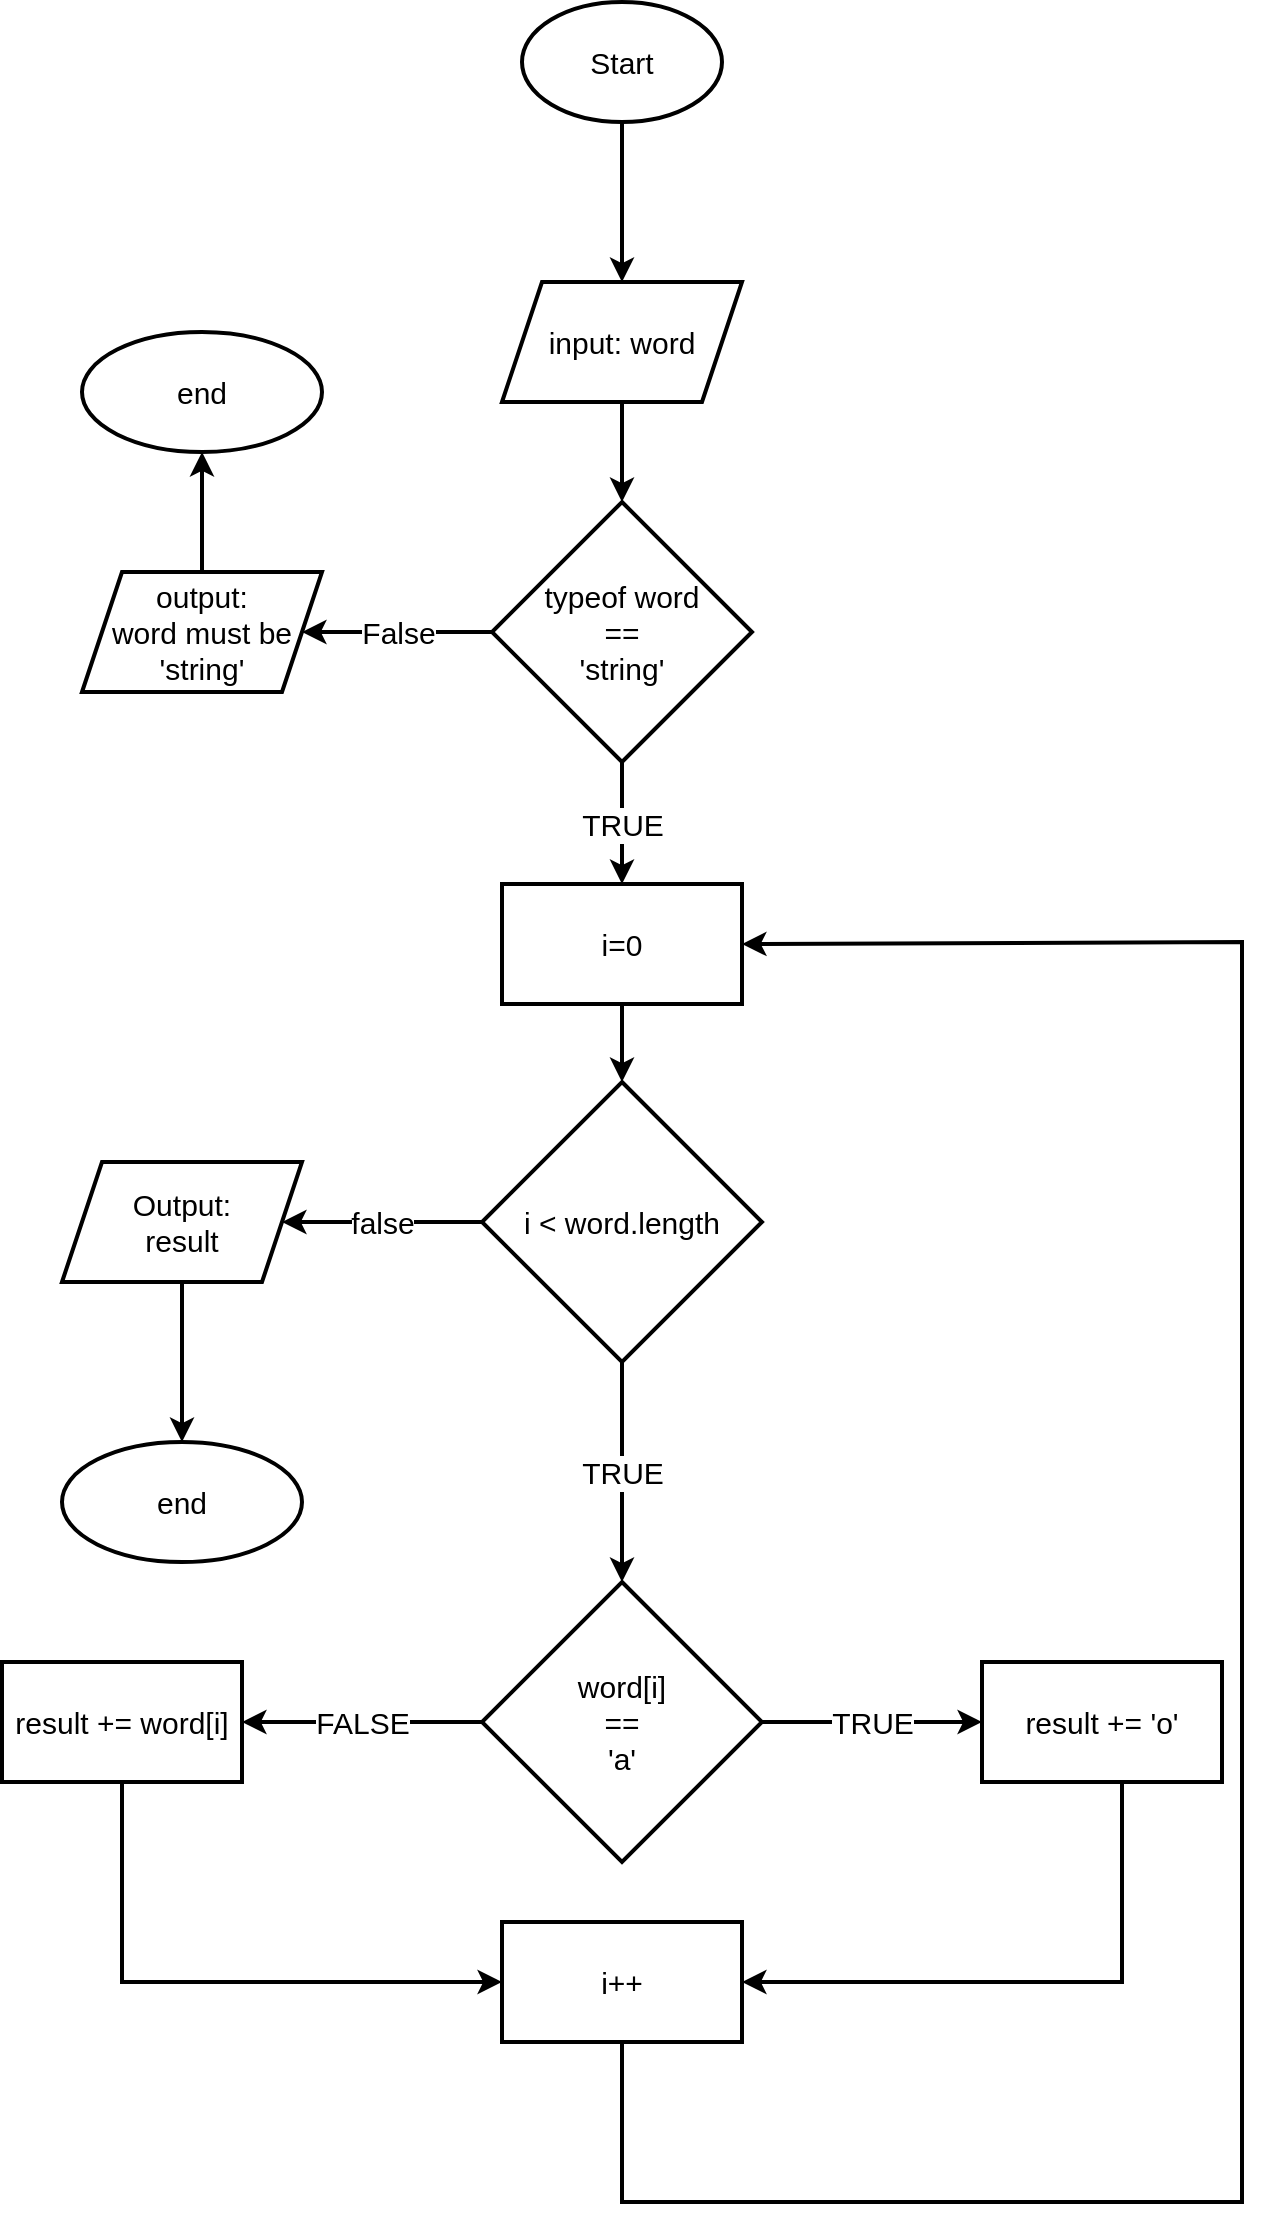 <mxfile version="20.5.1" type="device"><diagram id="C5RBs43oDa-KdzZeNtuy" name="Page-1"><mxGraphModel dx="1578" dy="895" grid="1" gridSize="10" guides="1" tooltips="1" connect="1" arrows="1" fold="1" page="1" pageScale="1" pageWidth="827" pageHeight="1169" math="0" shadow="0"><root><mxCell id="WIyWlLk6GJQsqaUBKTNV-0"/><mxCell id="WIyWlLk6GJQsqaUBKTNV-1" parent="WIyWlLk6GJQsqaUBKTNV-0"/><mxCell id="UPKNZFsaDmD6lfa7joEn-2" value="" style="edgeStyle=orthogonalEdgeStyle;rounded=0;orthogonalLoop=1;jettySize=auto;html=1;strokeWidth=2;fontSize=15;" edge="1" parent="WIyWlLk6GJQsqaUBKTNV-1" source="UPKNZFsaDmD6lfa7joEn-0" target="UPKNZFsaDmD6lfa7joEn-1"><mxGeometry relative="1" as="geometry"/></mxCell><mxCell id="UPKNZFsaDmD6lfa7joEn-0" value="Start" style="strokeWidth=2;html=1;shape=mxgraph.flowchart.start_1;whiteSpace=wrap;fontSize=15;" vertex="1" parent="WIyWlLk6GJQsqaUBKTNV-1"><mxGeometry x="360" y="40" width="100" height="60" as="geometry"/></mxCell><mxCell id="UPKNZFsaDmD6lfa7joEn-4" value="" style="edgeStyle=orthogonalEdgeStyle;rounded=0;orthogonalLoop=1;jettySize=auto;html=1;strokeWidth=2;fontSize=15;" edge="1" parent="WIyWlLk6GJQsqaUBKTNV-1" source="UPKNZFsaDmD6lfa7joEn-1" target="UPKNZFsaDmD6lfa7joEn-3"><mxGeometry relative="1" as="geometry"/></mxCell><mxCell id="UPKNZFsaDmD6lfa7joEn-1" value="input: word" style="shape=parallelogram;perimeter=parallelogramPerimeter;whiteSpace=wrap;html=1;fixedSize=1;strokeWidth=2;fontSize=15;" vertex="1" parent="WIyWlLk6GJQsqaUBKTNV-1"><mxGeometry x="350" y="180" width="120" height="60" as="geometry"/></mxCell><mxCell id="UPKNZFsaDmD6lfa7joEn-6" value="False" style="edgeStyle=orthogonalEdgeStyle;rounded=0;orthogonalLoop=1;jettySize=auto;html=1;strokeWidth=2;fontSize=15;" edge="1" parent="WIyWlLk6GJQsqaUBKTNV-1" source="UPKNZFsaDmD6lfa7joEn-3" target="UPKNZFsaDmD6lfa7joEn-5"><mxGeometry relative="1" as="geometry"/></mxCell><mxCell id="UPKNZFsaDmD6lfa7joEn-10" value="TRUE" style="edgeStyle=orthogonalEdgeStyle;rounded=0;orthogonalLoop=1;jettySize=auto;html=1;strokeWidth=2;fontSize=15;" edge="1" parent="WIyWlLk6GJQsqaUBKTNV-1" source="UPKNZFsaDmD6lfa7joEn-3" target="UPKNZFsaDmD6lfa7joEn-9"><mxGeometry relative="1" as="geometry"/></mxCell><mxCell id="UPKNZFsaDmD6lfa7joEn-3" value="typeof word &lt;br style=&quot;font-size: 15px;&quot;&gt;==&lt;br style=&quot;font-size: 15px;&quot;&gt;'string'&lt;br style=&quot;font-size: 15px;&quot;&gt;" style="rhombus;whiteSpace=wrap;html=1;strokeWidth=2;fontSize=15;" vertex="1" parent="WIyWlLk6GJQsqaUBKTNV-1"><mxGeometry x="345" y="290" width="130" height="130" as="geometry"/></mxCell><mxCell id="UPKNZFsaDmD6lfa7joEn-8" value="" style="edgeStyle=orthogonalEdgeStyle;rounded=0;orthogonalLoop=1;jettySize=auto;html=1;strokeWidth=2;fontSize=15;" edge="1" parent="WIyWlLk6GJQsqaUBKTNV-1" source="UPKNZFsaDmD6lfa7joEn-5" target="UPKNZFsaDmD6lfa7joEn-7"><mxGeometry relative="1" as="geometry"/></mxCell><mxCell id="UPKNZFsaDmD6lfa7joEn-5" value="output:&lt;br style=&quot;font-size: 15px;&quot;&gt;word must be &lt;br style=&quot;font-size: 15px;&quot;&gt;'string'" style="shape=parallelogram;perimeter=parallelogramPerimeter;whiteSpace=wrap;html=1;fixedSize=1;strokeWidth=2;fontSize=15;" vertex="1" parent="WIyWlLk6GJQsqaUBKTNV-1"><mxGeometry x="140" y="325" width="120" height="60" as="geometry"/></mxCell><mxCell id="UPKNZFsaDmD6lfa7joEn-7" value="end" style="ellipse;whiteSpace=wrap;html=1;strokeWidth=2;fontSize=15;" vertex="1" parent="WIyWlLk6GJQsqaUBKTNV-1"><mxGeometry x="140" y="205" width="120" height="60" as="geometry"/></mxCell><mxCell id="UPKNZFsaDmD6lfa7joEn-12" value="" style="edgeStyle=orthogonalEdgeStyle;rounded=0;orthogonalLoop=1;jettySize=auto;html=1;strokeWidth=2;fontSize=15;" edge="1" parent="WIyWlLk6GJQsqaUBKTNV-1" source="UPKNZFsaDmD6lfa7joEn-9" target="UPKNZFsaDmD6lfa7joEn-11"><mxGeometry relative="1" as="geometry"/></mxCell><mxCell id="UPKNZFsaDmD6lfa7joEn-9" value="i=0" style="whiteSpace=wrap;html=1;fontSize=15;strokeWidth=2;" vertex="1" parent="WIyWlLk6GJQsqaUBKTNV-1"><mxGeometry x="350" y="481" width="120" height="60" as="geometry"/></mxCell><mxCell id="UPKNZFsaDmD6lfa7joEn-14" value="false" style="edgeStyle=orthogonalEdgeStyle;rounded=0;orthogonalLoop=1;jettySize=auto;html=1;strokeWidth=2;fontSize=15;" edge="1" parent="WIyWlLk6GJQsqaUBKTNV-1" source="UPKNZFsaDmD6lfa7joEn-11" target="UPKNZFsaDmD6lfa7joEn-13"><mxGeometry relative="1" as="geometry"/></mxCell><mxCell id="UPKNZFsaDmD6lfa7joEn-22" value="TRUE" style="edgeStyle=orthogonalEdgeStyle;rounded=0;orthogonalLoop=1;jettySize=auto;html=1;strokeWidth=2;fontSize=15;" edge="1" parent="WIyWlLk6GJQsqaUBKTNV-1" source="UPKNZFsaDmD6lfa7joEn-11" target="UPKNZFsaDmD6lfa7joEn-21"><mxGeometry relative="1" as="geometry"/></mxCell><mxCell id="UPKNZFsaDmD6lfa7joEn-11" value="i &amp;lt; word.length" style="rhombus;whiteSpace=wrap;html=1;fontSize=15;strokeWidth=2;" vertex="1" parent="WIyWlLk6GJQsqaUBKTNV-1"><mxGeometry x="340" y="580" width="140" height="140" as="geometry"/></mxCell><mxCell id="UPKNZFsaDmD6lfa7joEn-18" value="" style="edgeStyle=orthogonalEdgeStyle;rounded=0;orthogonalLoop=1;jettySize=auto;html=1;strokeWidth=2;fontSize=15;" edge="1" parent="WIyWlLk6GJQsqaUBKTNV-1" source="UPKNZFsaDmD6lfa7joEn-13" target="UPKNZFsaDmD6lfa7joEn-17"><mxGeometry relative="1" as="geometry"/></mxCell><mxCell id="UPKNZFsaDmD6lfa7joEn-13" value="Output:&lt;br style=&quot;font-size: 15px;&quot;&gt;result" style="shape=parallelogram;perimeter=parallelogramPerimeter;whiteSpace=wrap;html=1;fixedSize=1;fontSize=15;strokeWidth=2;" vertex="1" parent="WIyWlLk6GJQsqaUBKTNV-1"><mxGeometry x="130" y="620" width="120" height="60" as="geometry"/></mxCell><mxCell id="UPKNZFsaDmD6lfa7joEn-17" value="end" style="ellipse;whiteSpace=wrap;html=1;fontSize=15;strokeWidth=2;" vertex="1" parent="WIyWlLk6GJQsqaUBKTNV-1"><mxGeometry x="130" y="760" width="120" height="60" as="geometry"/></mxCell><mxCell id="UPKNZFsaDmD6lfa7joEn-24" value="TRUE" style="edgeStyle=orthogonalEdgeStyle;rounded=0;orthogonalLoop=1;jettySize=auto;html=1;strokeWidth=2;fontSize=15;" edge="1" parent="WIyWlLk6GJQsqaUBKTNV-1" source="UPKNZFsaDmD6lfa7joEn-21" target="UPKNZFsaDmD6lfa7joEn-23"><mxGeometry relative="1" as="geometry"/></mxCell><mxCell id="UPKNZFsaDmD6lfa7joEn-28" value="FALSE" style="edgeStyle=orthogonalEdgeStyle;rounded=0;orthogonalLoop=1;jettySize=auto;html=1;strokeWidth=2;fontSize=15;" edge="1" parent="WIyWlLk6GJQsqaUBKTNV-1" source="UPKNZFsaDmD6lfa7joEn-21" target="UPKNZFsaDmD6lfa7joEn-27"><mxGeometry relative="1" as="geometry"/></mxCell><mxCell id="UPKNZFsaDmD6lfa7joEn-21" value="word[i]&lt;br style=&quot;font-size: 15px;&quot;&gt;==&lt;br style=&quot;font-size: 15px;&quot;&gt;'a'" style="rhombus;whiteSpace=wrap;html=1;fontSize=15;strokeWidth=2;" vertex="1" parent="WIyWlLk6GJQsqaUBKTNV-1"><mxGeometry x="340" y="830" width="140" height="140" as="geometry"/></mxCell><mxCell id="UPKNZFsaDmD6lfa7joEn-23" value="result += 'o'" style="whiteSpace=wrap;html=1;fontSize=15;strokeWidth=2;" vertex="1" parent="WIyWlLk6GJQsqaUBKTNV-1"><mxGeometry x="590" y="870" width="120" height="60" as="geometry"/></mxCell><mxCell id="UPKNZFsaDmD6lfa7joEn-27" value="result += word[i]" style="whiteSpace=wrap;html=1;fontSize=15;strokeWidth=2;" vertex="1" parent="WIyWlLk6GJQsqaUBKTNV-1"><mxGeometry x="100" y="870" width="120" height="60" as="geometry"/></mxCell><mxCell id="UPKNZFsaDmD6lfa7joEn-31" value="i++" style="rounded=0;whiteSpace=wrap;html=1;strokeWidth=2;fontSize=15;" vertex="1" parent="WIyWlLk6GJQsqaUBKTNV-1"><mxGeometry x="350" y="1000" width="120" height="60" as="geometry"/></mxCell><mxCell id="UPKNZFsaDmD6lfa7joEn-33" value="" style="endArrow=classic;html=1;rounded=0;strokeWidth=2;fontSize=15;entryX=1;entryY=0.5;entryDx=0;entryDy=0;" edge="1" parent="WIyWlLk6GJQsqaUBKTNV-1" target="UPKNZFsaDmD6lfa7joEn-31"><mxGeometry width="50" height="50" relative="1" as="geometry"><mxPoint x="660" y="930" as="sourcePoint"/><mxPoint x="530" y="1030" as="targetPoint"/><Array as="points"><mxPoint x="660" y="1030"/></Array></mxGeometry></mxCell><mxCell id="UPKNZFsaDmD6lfa7joEn-34" value="" style="endArrow=classic;html=1;rounded=0;strokeWidth=2;fontSize=15;entryX=0;entryY=0.5;entryDx=0;entryDy=0;" edge="1" parent="WIyWlLk6GJQsqaUBKTNV-1" target="UPKNZFsaDmD6lfa7joEn-31"><mxGeometry width="50" height="50" relative="1" as="geometry"><mxPoint x="160" y="930" as="sourcePoint"/><mxPoint x="320" y="1030" as="targetPoint"/><Array as="points"><mxPoint x="160" y="1030"/></Array></mxGeometry></mxCell><mxCell id="UPKNZFsaDmD6lfa7joEn-35" value="" style="endArrow=classic;html=1;rounded=0;strokeWidth=2;fontSize=15;exitX=0.5;exitY=1;exitDx=0;exitDy=0;entryX=1;entryY=0.5;entryDx=0;entryDy=0;" edge="1" parent="WIyWlLk6GJQsqaUBKTNV-1" source="UPKNZFsaDmD6lfa7joEn-31" target="UPKNZFsaDmD6lfa7joEn-9"><mxGeometry width="50" height="50" relative="1" as="geometry"><mxPoint x="420" y="900" as="sourcePoint"/><mxPoint x="490" y="550" as="targetPoint"/><Array as="points"><mxPoint x="410" y="1140"/><mxPoint x="720" y="1140"/><mxPoint x="720" y="510"/></Array></mxGeometry></mxCell></root></mxGraphModel></diagram></mxfile>